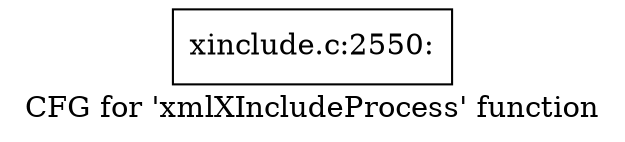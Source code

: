 digraph "CFG for 'xmlXIncludeProcess' function" {
	label="CFG for 'xmlXIncludeProcess' function";

	Node0x5629231b59d0 [shape=record,label="{xinclude.c:2550:}"];
}
